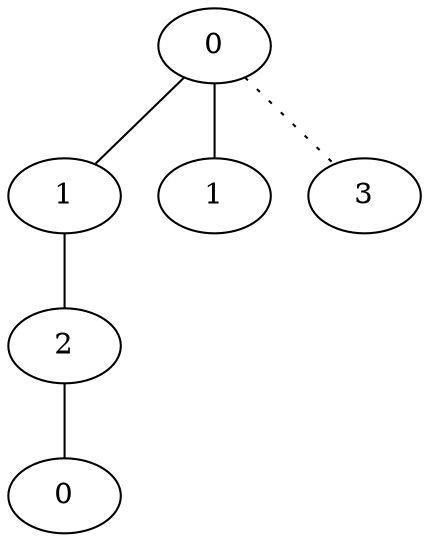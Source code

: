 graph {
a0[label=0];
a1[label=1];
a2[label=2];
a3[label=0];
a4[label=1];
a5[label=3];
a0 -- a1;
a0 -- a4;
a0 -- a5 [style=dotted];
a1 -- a2;
a2 -- a3;
}
